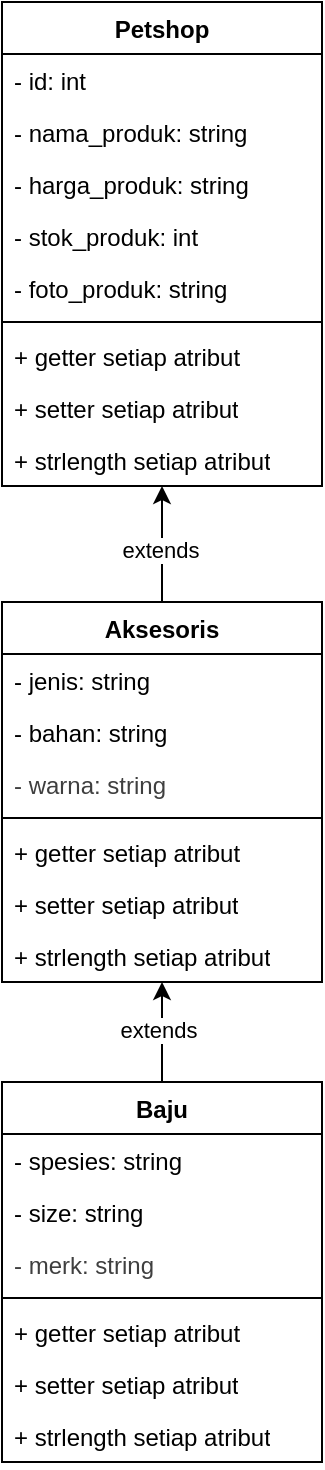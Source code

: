 <mxfile version="26.0.16">
  <diagram name="Page-1" id="XPPrMKJYKsgT4rRjp3fq">
    <mxGraphModel dx="880" dy="510" grid="1" gridSize="10" guides="1" tooltips="1" connect="1" arrows="1" fold="1" page="1" pageScale="1" pageWidth="850" pageHeight="1100" math="0" shadow="0">
      <root>
        <mxCell id="0" />
        <mxCell id="1" parent="0" />
        <mxCell id="2" value="Petshop" style="swimlane;fontStyle=1;align=center;verticalAlign=top;childLayout=stackLayout;horizontal=1;startSize=26;horizontalStack=0;resizeParent=1;resizeParentMax=0;resizeLast=0;collapsible=1;marginBottom=0;whiteSpace=wrap;html=1;" parent="1" vertex="1">
          <mxGeometry x="510" y="180" width="160" height="242" as="geometry" />
        </mxCell>
        <mxCell id="3" value="&lt;span style=&quot;color: rgb(0, 0, 0);&quot;&gt;- id: int&lt;/span&gt;" style="text;strokeColor=none;fillColor=none;align=left;verticalAlign=top;spacingLeft=4;spacingRight=4;overflow=hidden;rotatable=0;points=[[0,0.5],[1,0.5]];portConstraint=eastwest;whiteSpace=wrap;html=1;" parent="2" vertex="1">
          <mxGeometry y="26" width="160" height="26" as="geometry" />
        </mxCell>
        <mxCell id="12" value="&lt;span style=&quot;color: rgb(0, 0, 0);&quot;&gt;- nama_produk: string&lt;/span&gt;" style="text;strokeColor=none;fillColor=none;align=left;verticalAlign=top;spacingLeft=4;spacingRight=4;overflow=hidden;rotatable=0;points=[[0,0.5],[1,0.5]];portConstraint=eastwest;whiteSpace=wrap;html=1;" parent="2" vertex="1">
          <mxGeometry y="52" width="160" height="26" as="geometry" />
        </mxCell>
        <mxCell id="13" value="&lt;span style=&quot;color: rgb(0, 0, 0);&quot;&gt;- harga_produk: string&lt;/span&gt;" style="text;strokeColor=none;fillColor=none;align=left;verticalAlign=top;spacingLeft=4;spacingRight=4;overflow=hidden;rotatable=0;points=[[0,0.5],[1,0.5]];portConstraint=eastwest;whiteSpace=wrap;html=1;" parent="2" vertex="1">
          <mxGeometry y="78" width="160" height="26" as="geometry" />
        </mxCell>
        <mxCell id="14" value="&lt;span style=&quot;color: rgb(0, 0, 0);&quot;&gt;- stok_produk: int&lt;/span&gt;" style="text;strokeColor=none;fillColor=none;align=left;verticalAlign=top;spacingLeft=4;spacingRight=4;overflow=hidden;rotatable=0;points=[[0,0.5],[1,0.5]];portConstraint=eastwest;whiteSpace=wrap;html=1;" parent="2" vertex="1">
          <mxGeometry y="104" width="160" height="26" as="geometry" />
        </mxCell>
        <mxCell id="22" value="&lt;span style=&quot;color: rgb(0, 0, 0);&quot;&gt;- foto_produk: string&lt;/span&gt;" style="text;strokeColor=none;fillColor=none;align=left;verticalAlign=top;spacingLeft=4;spacingRight=4;overflow=hidden;rotatable=0;points=[[0,0.5],[1,0.5]];portConstraint=eastwest;whiteSpace=wrap;html=1;" parent="2" vertex="1">
          <mxGeometry y="130" width="160" height="26" as="geometry" />
        </mxCell>
        <mxCell id="4" value="" style="line;strokeWidth=1;fillColor=none;align=left;verticalAlign=middle;spacingTop=-1;spacingLeft=3;spacingRight=3;rotatable=0;labelPosition=right;points=[];portConstraint=eastwest;strokeColor=inherit;" parent="2" vertex="1">
          <mxGeometry y="156" width="160" height="8" as="geometry" />
        </mxCell>
        <mxCell id="5" value="+ getter setiap atribut" style="text;strokeColor=none;fillColor=none;align=left;verticalAlign=top;spacingLeft=4;spacingRight=4;overflow=hidden;rotatable=0;points=[[0,0.5],[1,0.5]];portConstraint=eastwest;whiteSpace=wrap;html=1;" parent="2" vertex="1">
          <mxGeometry y="164" width="160" height="26" as="geometry" />
        </mxCell>
        <mxCell id="23" value="+ setter setiap atribut" style="text;strokeColor=none;fillColor=none;align=left;verticalAlign=top;spacingLeft=4;spacingRight=4;overflow=hidden;rotatable=0;points=[[0,0.5],[1,0.5]];portConstraint=eastwest;whiteSpace=wrap;html=1;" parent="2" vertex="1">
          <mxGeometry y="190" width="160" height="26" as="geometry" />
        </mxCell>
        <mxCell id="24" value="+ strlength setiap atribut" style="text;strokeColor=none;fillColor=none;align=left;verticalAlign=top;spacingLeft=4;spacingRight=4;overflow=hidden;rotatable=0;points=[[0,0.5],[1,0.5]];portConstraint=eastwest;whiteSpace=wrap;html=1;" parent="2" vertex="1">
          <mxGeometry y="216" width="160" height="26" as="geometry" />
        </mxCell>
        <mxCell id="44" value="" style="edgeStyle=none;html=1;" parent="1" source="25" target="24" edge="1">
          <mxGeometry relative="1" as="geometry" />
        </mxCell>
        <mxCell id="45" value="extends" style="edgeLabel;html=1;align=center;verticalAlign=middle;resizable=0;points=[];" parent="44" vertex="1" connectable="0">
          <mxGeometry x="-0.086" y="1" relative="1" as="geometry">
            <mxPoint as="offset" />
          </mxGeometry>
        </mxCell>
        <mxCell id="25" value="Aksesoris" style="swimlane;fontStyle=1;align=center;verticalAlign=top;childLayout=stackLayout;horizontal=1;startSize=26;horizontalStack=0;resizeParent=1;resizeParentMax=0;resizeLast=0;collapsible=1;marginBottom=0;whiteSpace=wrap;html=1;" parent="1" vertex="1">
          <mxGeometry x="510" y="480" width="160" height="190" as="geometry" />
        </mxCell>
        <mxCell id="26" value="&lt;span style=&quot;color: rgb(0, 0, 0);&quot;&gt;- jenis: string&lt;/span&gt;" style="text;strokeColor=none;fillColor=none;align=left;verticalAlign=top;spacingLeft=4;spacingRight=4;overflow=hidden;rotatable=0;points=[[0,0.5],[1,0.5]];portConstraint=eastwest;whiteSpace=wrap;html=1;" parent="25" vertex="1">
          <mxGeometry y="26" width="160" height="26" as="geometry" />
        </mxCell>
        <mxCell id="29" value="&lt;span style=&quot;color: rgb(0, 0, 0);&quot;&gt;- bahan: string&lt;/span&gt;" style="text;strokeColor=none;fillColor=none;align=left;verticalAlign=top;spacingLeft=4;spacingRight=4;overflow=hidden;rotatable=0;points=[[0,0.5],[1,0.5]];portConstraint=eastwest;whiteSpace=wrap;html=1;" parent="25" vertex="1">
          <mxGeometry y="52" width="160" height="26" as="geometry" />
        </mxCell>
        <mxCell id="30" value="&lt;span style=&quot;color: rgb(63, 63, 63);&quot;&gt;- warna: string&lt;/span&gt;" style="text;strokeColor=none;fillColor=none;align=left;verticalAlign=top;spacingLeft=4;spacingRight=4;overflow=hidden;rotatable=0;points=[[0,0.5],[1,0.5]];portConstraint=eastwest;whiteSpace=wrap;html=1;" parent="25" vertex="1">
          <mxGeometry y="78" width="160" height="26" as="geometry" />
        </mxCell>
        <mxCell id="27" value="" style="line;strokeWidth=1;fillColor=none;align=left;verticalAlign=middle;spacingTop=-1;spacingLeft=3;spacingRight=3;rotatable=0;labelPosition=right;points=[];portConstraint=eastwest;strokeColor=inherit;" parent="25" vertex="1">
          <mxGeometry y="104" width="160" height="8" as="geometry" />
        </mxCell>
        <mxCell id="28" value="&lt;span style=&quot;color: rgb(0, 0, 0);&quot;&gt;+ getter setiap atribut&lt;/span&gt;" style="text;strokeColor=none;fillColor=none;align=left;verticalAlign=top;spacingLeft=4;spacingRight=4;overflow=hidden;rotatable=0;points=[[0,0.5],[1,0.5]];portConstraint=eastwest;whiteSpace=wrap;html=1;" parent="25" vertex="1">
          <mxGeometry y="112" width="160" height="26" as="geometry" />
        </mxCell>
        <mxCell id="31" value="&lt;span style=&quot;color: rgb(0, 0, 0);&quot;&gt;+ setter setiap atribut&lt;/span&gt;" style="text;strokeColor=none;fillColor=none;align=left;verticalAlign=top;spacingLeft=4;spacingRight=4;overflow=hidden;rotatable=0;points=[[0,0.5],[1,0.5]];portConstraint=eastwest;whiteSpace=wrap;html=1;" parent="25" vertex="1">
          <mxGeometry y="138" width="160" height="26" as="geometry" />
        </mxCell>
        <mxCell id="32" value="&lt;span style=&quot;color: rgb(0, 0, 0);&quot;&gt;+ strlength setiap atribut&lt;/span&gt;" style="text;strokeColor=none;fillColor=none;align=left;verticalAlign=top;spacingLeft=4;spacingRight=4;overflow=hidden;rotatable=0;points=[[0,0.5],[1,0.5]];portConstraint=eastwest;whiteSpace=wrap;html=1;" parent="25" vertex="1">
          <mxGeometry y="164" width="160" height="26" as="geometry" />
        </mxCell>
        <mxCell id="42" value="" style="edgeStyle=none;html=1;" parent="1" source="33" target="32" edge="1">
          <mxGeometry relative="1" as="geometry" />
        </mxCell>
        <mxCell id="43" value="extends" style="edgeLabel;html=1;align=center;verticalAlign=middle;resizable=0;points=[];" parent="42" vertex="1" connectable="0">
          <mxGeometry x="0.064" y="2" relative="1" as="geometry">
            <mxPoint as="offset" />
          </mxGeometry>
        </mxCell>
        <mxCell id="33" value="Baju" style="swimlane;fontStyle=1;align=center;verticalAlign=top;childLayout=stackLayout;horizontal=1;startSize=26;horizontalStack=0;resizeParent=1;resizeParentMax=0;resizeLast=0;collapsible=1;marginBottom=0;whiteSpace=wrap;html=1;" parent="1" vertex="1">
          <mxGeometry x="510" y="720" width="160" height="190" as="geometry" />
        </mxCell>
        <mxCell id="34" value="&lt;span style=&quot;color: rgb(0, 0, 0);&quot;&gt;- spesies: string&lt;/span&gt;" style="text;strokeColor=none;fillColor=none;align=left;verticalAlign=top;spacingLeft=4;spacingRight=4;overflow=hidden;rotatable=0;points=[[0,0.5],[1,0.5]];portConstraint=eastwest;whiteSpace=wrap;html=1;" parent="33" vertex="1">
          <mxGeometry y="26" width="160" height="26" as="geometry" />
        </mxCell>
        <mxCell id="37" value="&lt;span style=&quot;color: rgb(0, 0, 0);&quot;&gt;- size: string&lt;/span&gt;" style="text;strokeColor=none;fillColor=none;align=left;verticalAlign=top;spacingLeft=4;spacingRight=4;overflow=hidden;rotatable=0;points=[[0,0.5],[1,0.5]];portConstraint=eastwest;whiteSpace=wrap;html=1;" parent="33" vertex="1">
          <mxGeometry y="52" width="160" height="26" as="geometry" />
        </mxCell>
        <mxCell id="39" value="&lt;span style=&quot;color: rgb(63, 63, 63);&quot;&gt;- merk: string&lt;/span&gt;" style="text;strokeColor=none;fillColor=none;align=left;verticalAlign=top;spacingLeft=4;spacingRight=4;overflow=hidden;rotatable=0;points=[[0,0.5],[1,0.5]];portConstraint=eastwest;whiteSpace=wrap;html=1;" parent="33" vertex="1">
          <mxGeometry y="78" width="160" height="26" as="geometry" />
        </mxCell>
        <mxCell id="35" value="" style="line;strokeWidth=1;fillColor=none;align=left;verticalAlign=middle;spacingTop=-1;spacingLeft=3;spacingRight=3;rotatable=0;labelPosition=right;points=[];portConstraint=eastwest;strokeColor=inherit;" parent="33" vertex="1">
          <mxGeometry y="104" width="160" height="8" as="geometry" />
        </mxCell>
        <mxCell id="36" value="&lt;span style=&quot;color: rgb(0, 0, 0);&quot;&gt;+ getter setiap atribut&lt;/span&gt;" style="text;strokeColor=none;fillColor=none;align=left;verticalAlign=top;spacingLeft=4;spacingRight=4;overflow=hidden;rotatable=0;points=[[0,0.5],[1,0.5]];portConstraint=eastwest;whiteSpace=wrap;html=1;" parent="33" vertex="1">
          <mxGeometry y="112" width="160" height="26" as="geometry" />
        </mxCell>
        <mxCell id="40" value="&lt;span style=&quot;color: rgb(0, 0, 0);&quot;&gt;+ setter setiap atribut&lt;/span&gt;" style="text;strokeColor=none;fillColor=none;align=left;verticalAlign=top;spacingLeft=4;spacingRight=4;overflow=hidden;rotatable=0;points=[[0,0.5],[1,0.5]];portConstraint=eastwest;whiteSpace=wrap;html=1;" parent="33" vertex="1">
          <mxGeometry y="138" width="160" height="26" as="geometry" />
        </mxCell>
        <mxCell id="41" value="&lt;span style=&quot;color: rgb(0, 0, 0);&quot;&gt;+ strlength setiap atribut&lt;/span&gt;" style="text;strokeColor=none;fillColor=none;align=left;verticalAlign=top;spacingLeft=4;spacingRight=4;overflow=hidden;rotatable=0;points=[[0,0.5],[1,0.5]];portConstraint=eastwest;whiteSpace=wrap;html=1;" parent="33" vertex="1">
          <mxGeometry y="164" width="160" height="26" as="geometry" />
        </mxCell>
      </root>
    </mxGraphModel>
  </diagram>
</mxfile>
